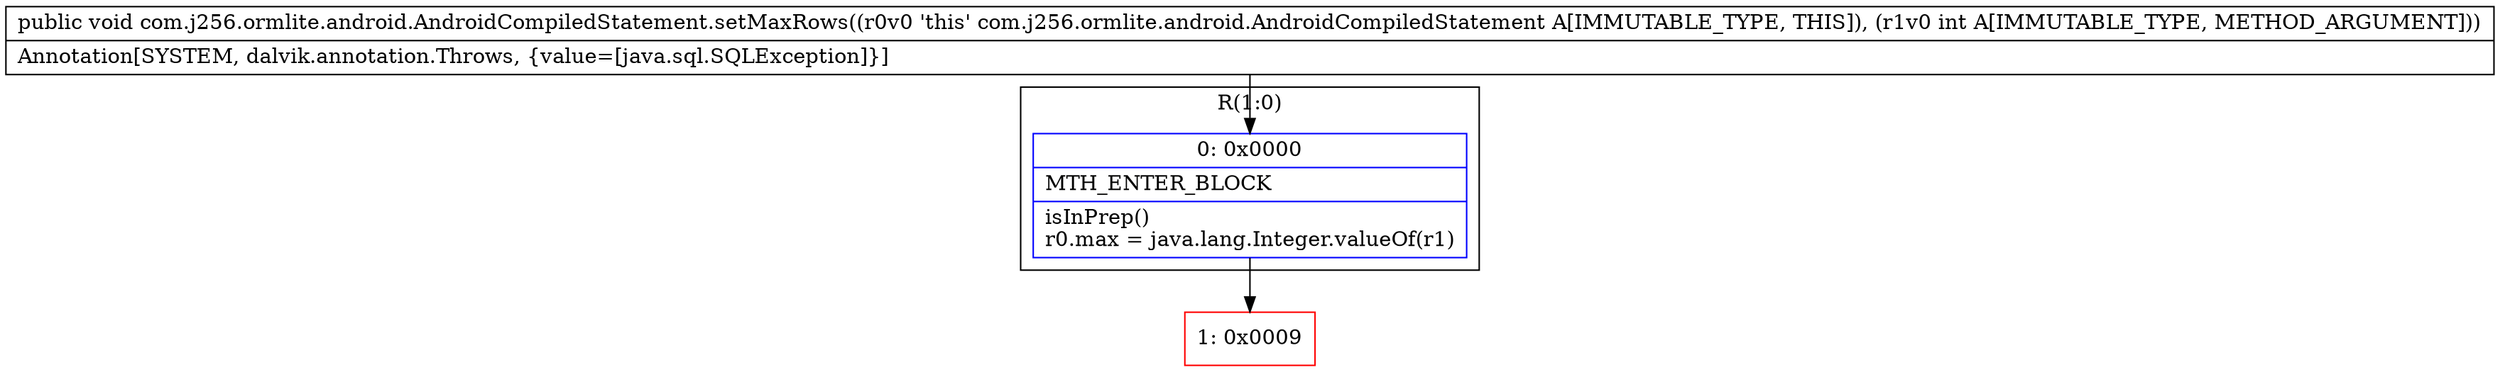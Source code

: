 digraph "CFG forcom.j256.ormlite.android.AndroidCompiledStatement.setMaxRows(I)V" {
subgraph cluster_Region_1131285761 {
label = "R(1:0)";
node [shape=record,color=blue];
Node_0 [shape=record,label="{0\:\ 0x0000|MTH_ENTER_BLOCK\l|isInPrep()\lr0.max = java.lang.Integer.valueOf(r1)\l}"];
}
Node_1 [shape=record,color=red,label="{1\:\ 0x0009}"];
MethodNode[shape=record,label="{public void com.j256.ormlite.android.AndroidCompiledStatement.setMaxRows((r0v0 'this' com.j256.ormlite.android.AndroidCompiledStatement A[IMMUTABLE_TYPE, THIS]), (r1v0 int A[IMMUTABLE_TYPE, METHOD_ARGUMENT]))  | Annotation[SYSTEM, dalvik.annotation.Throws, \{value=[java.sql.SQLException]\}]\l}"];
MethodNode -> Node_0;
Node_0 -> Node_1;
}

